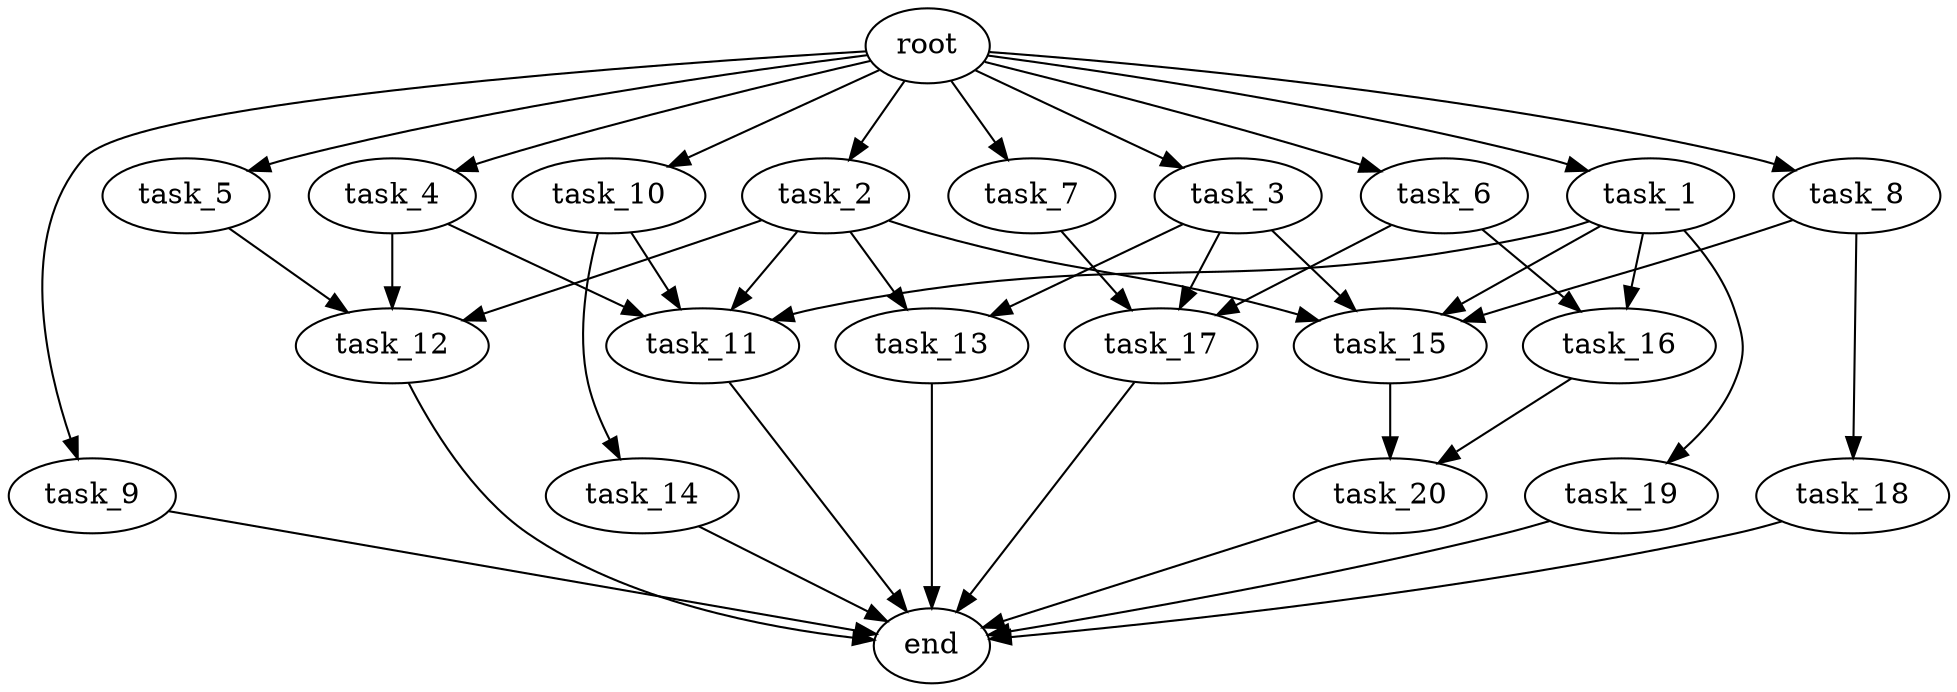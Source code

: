 digraph G {
  root [size="0.000000e+00"];
  task_1 [size="6.711696e+08"];
  task_2 [size="5.516884e+10"];
  task_3 [size="1.194978e+09"];
  task_4 [size="5.294647e+10"];
  task_5 [size="2.748133e+10"];
  task_6 [size="9.774816e+10"];
  task_7 [size="1.724088e+09"];
  task_8 [size="8.131759e+10"];
  task_9 [size="6.740655e+10"];
  task_10 [size="8.061871e+10"];
  task_11 [size="9.097824e+10"];
  task_12 [size="1.071057e+10"];
  task_13 [size="9.640426e+09"];
  task_14 [size="1.489826e+10"];
  task_15 [size="1.920129e+10"];
  task_16 [size="5.265033e+10"];
  task_17 [size="8.152329e+10"];
  task_18 [size="2.673980e+10"];
  task_19 [size="3.969567e+10"];
  task_20 [size="3.731143e+10"];
  end [size="0.000000e+00"];

  root -> task_1 [size="1.000000e-12"];
  root -> task_2 [size="1.000000e-12"];
  root -> task_3 [size="1.000000e-12"];
  root -> task_4 [size="1.000000e-12"];
  root -> task_5 [size="1.000000e-12"];
  root -> task_6 [size="1.000000e-12"];
  root -> task_7 [size="1.000000e-12"];
  root -> task_8 [size="1.000000e-12"];
  root -> task_9 [size="1.000000e-12"];
  root -> task_10 [size="1.000000e-12"];
  task_1 -> task_11 [size="2.274456e+08"];
  task_1 -> task_15 [size="4.800322e+07"];
  task_1 -> task_16 [size="2.632517e+08"];
  task_1 -> task_19 [size="3.969567e+08"];
  task_2 -> task_11 [size="2.274456e+08"];
  task_2 -> task_12 [size="3.570191e+07"];
  task_2 -> task_13 [size="4.820213e+07"];
  task_2 -> task_15 [size="4.800322e+07"];
  task_3 -> task_13 [size="4.820213e+07"];
  task_3 -> task_15 [size="4.800322e+07"];
  task_3 -> task_17 [size="2.717443e+08"];
  task_4 -> task_11 [size="2.274456e+08"];
  task_4 -> task_12 [size="3.570191e+07"];
  task_5 -> task_12 [size="3.570191e+07"];
  task_6 -> task_16 [size="2.632517e+08"];
  task_6 -> task_17 [size="2.717443e+08"];
  task_7 -> task_17 [size="2.717443e+08"];
  task_8 -> task_15 [size="4.800322e+07"];
  task_8 -> task_18 [size="2.673980e+08"];
  task_9 -> end [size="1.000000e-12"];
  task_10 -> task_11 [size="2.274456e+08"];
  task_10 -> task_14 [size="1.489826e+08"];
  task_11 -> end [size="1.000000e-12"];
  task_12 -> end [size="1.000000e-12"];
  task_13 -> end [size="1.000000e-12"];
  task_14 -> end [size="1.000000e-12"];
  task_15 -> task_20 [size="1.865571e+08"];
  task_16 -> task_20 [size="1.865571e+08"];
  task_17 -> end [size="1.000000e-12"];
  task_18 -> end [size="1.000000e-12"];
  task_19 -> end [size="1.000000e-12"];
  task_20 -> end [size="1.000000e-12"];
}
